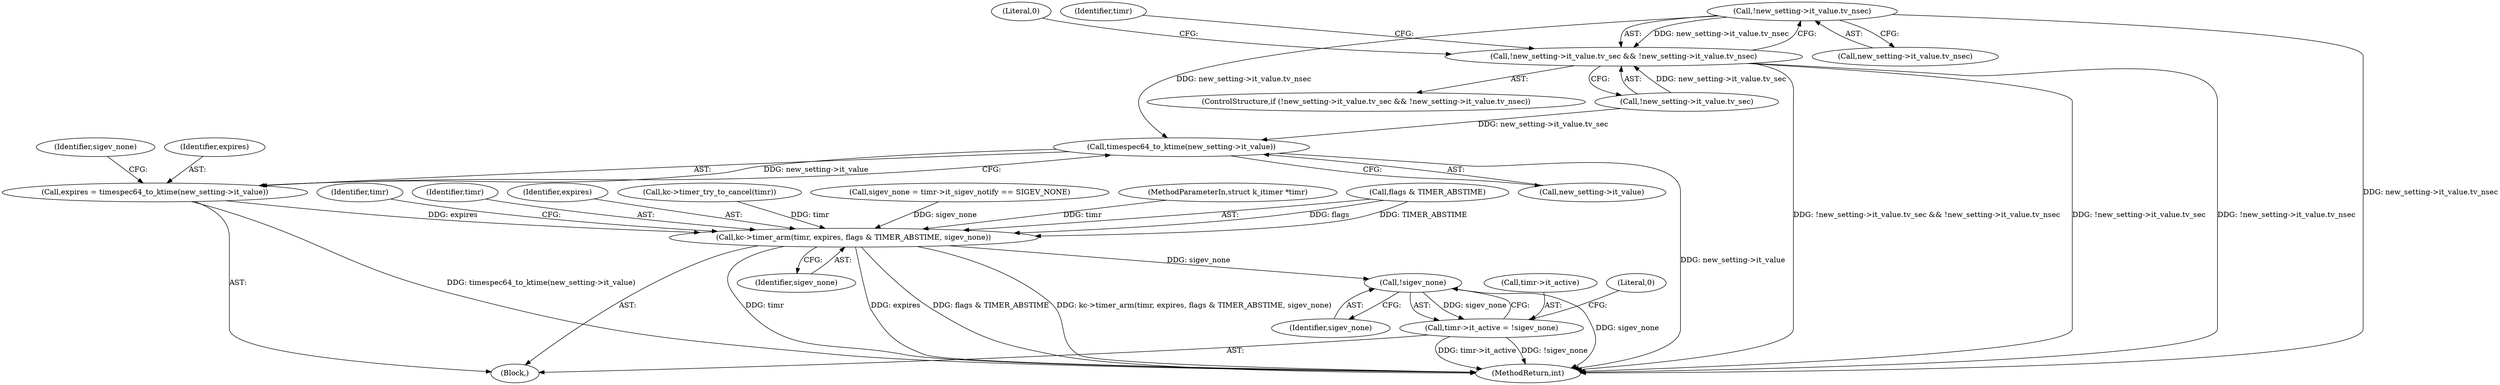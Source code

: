 digraph "0_linux_cef31d9af908243421258f1df35a4a644604efbe_0@pointer" {
"1000163" [label="(Call,!new_setting->it_value.tv_nsec)"];
"1000156" [label="(Call,!new_setting->it_value.tv_sec && !new_setting->it_value.tv_nsec)"];
"1000181" [label="(Call,timespec64_to_ktime(new_setting->it_value))"];
"1000179" [label="(Call,expires = timespec64_to_ktime(new_setting->it_value))"];
"1000192" [label="(Call,kc->timer_arm(timr, expires, flags & TIMER_ABSTIME, sigev_none))"];
"1000203" [label="(Call,!sigev_none)"];
"1000199" [label="(Call,timr->it_active = !sigev_none)"];
"1000204" [label="(Identifier,sigev_none)"];
"1000164" [label="(Call,new_setting->it_value.tv_nsec)"];
"1000170" [label="(Literal,0)"];
"1000104" [label="(MethodParameterIn,struct k_itimer *timr)"];
"1000155" [label="(ControlStructure,if (!new_setting->it_value.tv_sec && !new_setting->it_value.tv_nsec))"];
"1000203" [label="(Call,!sigev_none)"];
"1000180" [label="(Identifier,expires)"];
"1000195" [label="(Call,flags & TIMER_ABSTIME)"];
"1000201" [label="(Identifier,timr)"];
"1000163" [label="(Call,!new_setting->it_value.tv_nsec)"];
"1000193" [label="(Identifier,timr)"];
"1000182" [label="(Call,new_setting->it_value)"];
"1000194" [label="(Identifier,expires)"];
"1000173" [label="(Identifier,timr)"];
"1000156" [label="(Call,!new_setting->it_value.tv_sec && !new_setting->it_value.tv_nsec)"];
"1000157" [label="(Call,!new_setting->it_value.tv_sec)"];
"1000198" [label="(Identifier,sigev_none)"];
"1000179" [label="(Call,expires = timespec64_to_ktime(new_setting->it_value))"];
"1000200" [label="(Call,timr->it_active)"];
"1000181" [label="(Call,timespec64_to_ktime(new_setting->it_value))"];
"1000207" [label="(MethodReturn,int)"];
"1000129" [label="(Call,kc->timer_try_to_cancel(timr))"];
"1000199" [label="(Call,timr->it_active = !sigev_none)"];
"1000192" [label="(Call,kc->timer_arm(timr, expires, flags & TIMER_ABSTIME, sigev_none))"];
"1000185" [label="(Call,sigev_none = timr->it_sigev_notify == SIGEV_NONE)"];
"1000108" [label="(Block,)"];
"1000206" [label="(Literal,0)"];
"1000186" [label="(Identifier,sigev_none)"];
"1000163" -> "1000156"  [label="AST: "];
"1000163" -> "1000164"  [label="CFG: "];
"1000164" -> "1000163"  [label="AST: "];
"1000156" -> "1000163"  [label="CFG: "];
"1000163" -> "1000207"  [label="DDG: new_setting->it_value.tv_nsec"];
"1000163" -> "1000156"  [label="DDG: new_setting->it_value.tv_nsec"];
"1000163" -> "1000181"  [label="DDG: new_setting->it_value.tv_nsec"];
"1000156" -> "1000155"  [label="AST: "];
"1000156" -> "1000157"  [label="CFG: "];
"1000157" -> "1000156"  [label="AST: "];
"1000170" -> "1000156"  [label="CFG: "];
"1000173" -> "1000156"  [label="CFG: "];
"1000156" -> "1000207"  [label="DDG: !new_setting->it_value.tv_sec"];
"1000156" -> "1000207"  [label="DDG: !new_setting->it_value.tv_sec && !new_setting->it_value.tv_nsec"];
"1000156" -> "1000207"  [label="DDG: !new_setting->it_value.tv_nsec"];
"1000157" -> "1000156"  [label="DDG: new_setting->it_value.tv_sec"];
"1000181" -> "1000179"  [label="AST: "];
"1000181" -> "1000182"  [label="CFG: "];
"1000182" -> "1000181"  [label="AST: "];
"1000179" -> "1000181"  [label="CFG: "];
"1000181" -> "1000207"  [label="DDG: new_setting->it_value"];
"1000181" -> "1000179"  [label="DDG: new_setting->it_value"];
"1000157" -> "1000181"  [label="DDG: new_setting->it_value.tv_sec"];
"1000179" -> "1000108"  [label="AST: "];
"1000180" -> "1000179"  [label="AST: "];
"1000186" -> "1000179"  [label="CFG: "];
"1000179" -> "1000207"  [label="DDG: timespec64_to_ktime(new_setting->it_value)"];
"1000179" -> "1000192"  [label="DDG: expires"];
"1000192" -> "1000108"  [label="AST: "];
"1000192" -> "1000198"  [label="CFG: "];
"1000193" -> "1000192"  [label="AST: "];
"1000194" -> "1000192"  [label="AST: "];
"1000195" -> "1000192"  [label="AST: "];
"1000198" -> "1000192"  [label="AST: "];
"1000201" -> "1000192"  [label="CFG: "];
"1000192" -> "1000207"  [label="DDG: expires"];
"1000192" -> "1000207"  [label="DDG: flags & TIMER_ABSTIME"];
"1000192" -> "1000207"  [label="DDG: timr"];
"1000192" -> "1000207"  [label="DDG: kc->timer_arm(timr, expires, flags & TIMER_ABSTIME, sigev_none)"];
"1000129" -> "1000192"  [label="DDG: timr"];
"1000104" -> "1000192"  [label="DDG: timr"];
"1000195" -> "1000192"  [label="DDG: flags"];
"1000195" -> "1000192"  [label="DDG: TIMER_ABSTIME"];
"1000185" -> "1000192"  [label="DDG: sigev_none"];
"1000192" -> "1000203"  [label="DDG: sigev_none"];
"1000203" -> "1000199"  [label="AST: "];
"1000203" -> "1000204"  [label="CFG: "];
"1000204" -> "1000203"  [label="AST: "];
"1000199" -> "1000203"  [label="CFG: "];
"1000203" -> "1000207"  [label="DDG: sigev_none"];
"1000203" -> "1000199"  [label="DDG: sigev_none"];
"1000199" -> "1000108"  [label="AST: "];
"1000200" -> "1000199"  [label="AST: "];
"1000206" -> "1000199"  [label="CFG: "];
"1000199" -> "1000207"  [label="DDG: timr->it_active"];
"1000199" -> "1000207"  [label="DDG: !sigev_none"];
}
